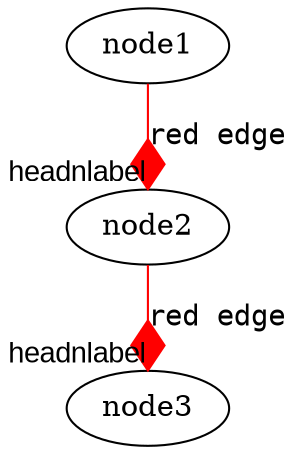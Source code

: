 // This file is generated automatically by s-dot.

digraph {
  node1 -> node2 -> node3 [arrowhead = diamond, color = "#FF0000", headlabel = "headnlabel", label = "red edge", labelfontname = "Arial", fontname = "courier", arrowsize = 2];
}